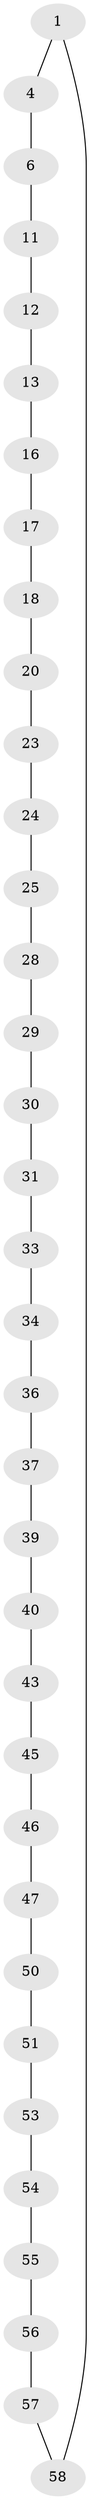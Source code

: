 // original degree distribution, {2: 1.0}
// Generated by graph-tools (version 1.1) at 2025/19/03/04/25 18:19:59]
// undirected, 35 vertices, 35 edges
graph export_dot {
graph [start="1"]
  node [color=gray90,style=filled];
  1 [super="+2"];
  4 [super="+5"];
  6 [super="+7"];
  11;
  12;
  13 [super="+14"];
  16;
  17;
  18 [super="+19"];
  20 [super="+21"];
  23;
  24;
  25 [super="+26"];
  28;
  29;
  30;
  31 [super="+32"];
  33;
  34 [super="+35"];
  36;
  37 [super="+38"];
  39;
  40 [super="+41"];
  43 [super="+44"];
  45;
  46;
  47 [super="+48"];
  50;
  51 [super="+52"];
  53;
  54;
  55;
  56;
  57;
  58 [super="+59"];
  1 -- 58;
  1 -- 4;
  4 -- 6;
  6 -- 11;
  11 -- 12;
  12 -- 13;
  13 -- 16;
  16 -- 17;
  17 -- 18;
  18 -- 20;
  20 -- 23;
  23 -- 24;
  24 -- 25;
  25 -- 28;
  28 -- 29;
  29 -- 30;
  30 -- 31;
  31 -- 33;
  33 -- 34;
  34 -- 36;
  36 -- 37;
  37 -- 39;
  39 -- 40;
  40 -- 43;
  43 -- 45;
  45 -- 46;
  46 -- 47;
  47 -- 50;
  50 -- 51;
  51 -- 53;
  53 -- 54;
  54 -- 55;
  55 -- 56;
  56 -- 57;
  57 -- 58;
}
